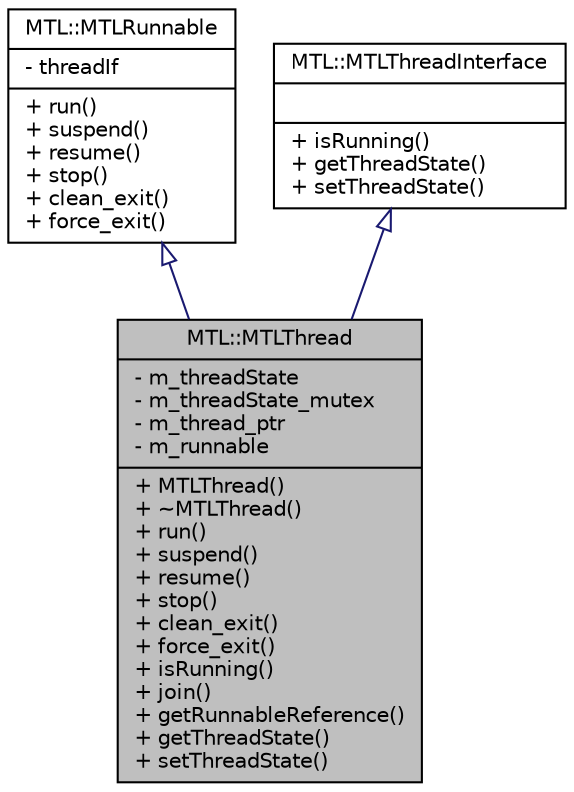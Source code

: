digraph "MTL::MTLThread"
{
 // LATEX_PDF_SIZE
  edge [fontname="Helvetica",fontsize="10",labelfontname="Helvetica",labelfontsize="10"];
  node [fontname="Helvetica",fontsize="10",shape=record];
  Node1 [label="{MTL::MTLThread\n|- m_threadState\l- m_threadState_mutex\l- m_thread_ptr\l- m_runnable\l|+ MTLThread()\l+ ~MTLThread()\l+ run()\l+ suspend()\l+ resume()\l+ stop()\l+ clean_exit()\l+ force_exit()\l+ isRunning()\l+ join()\l+ getRunnableReference()\l+ getThreadState()\l+ setThreadState()\l}",height=0.2,width=0.4,color="black", fillcolor="grey75", style="filled", fontcolor="black",tooltip="Class that implements a thread."];
  Node2 -> Node1 [dir="back",color="midnightblue",fontsize="10",style="solid",arrowtail="onormal",fontname="Helvetica"];
  Node2 [label="{MTL::MTLRunnable\n|- threadIf\l|+ run()\l+ suspend()\l+ resume()\l+ stop()\l+ clean_exit()\l+ force_exit()\l}",height=0.2,width=0.4,color="black", fillcolor="white", style="filled",URL="$d8/da7/classMTL_1_1MTLRunnable.html",tooltip="Runnable Interface."];
  Node3 -> Node1 [dir="back",color="midnightblue",fontsize="10",style="solid",arrowtail="onormal",fontname="Helvetica"];
  Node3 [label="{MTL::MTLThreadInterface\n||+ isRunning()\l+ getThreadState()\l+ setThreadState()\l}",height=0.2,width=0.4,color="black", fillcolor="white", style="filled",URL="$dd/d69/classMTL_1_1MTLThreadInterface.html",tooltip="Class that implements a thread interface."];
}
